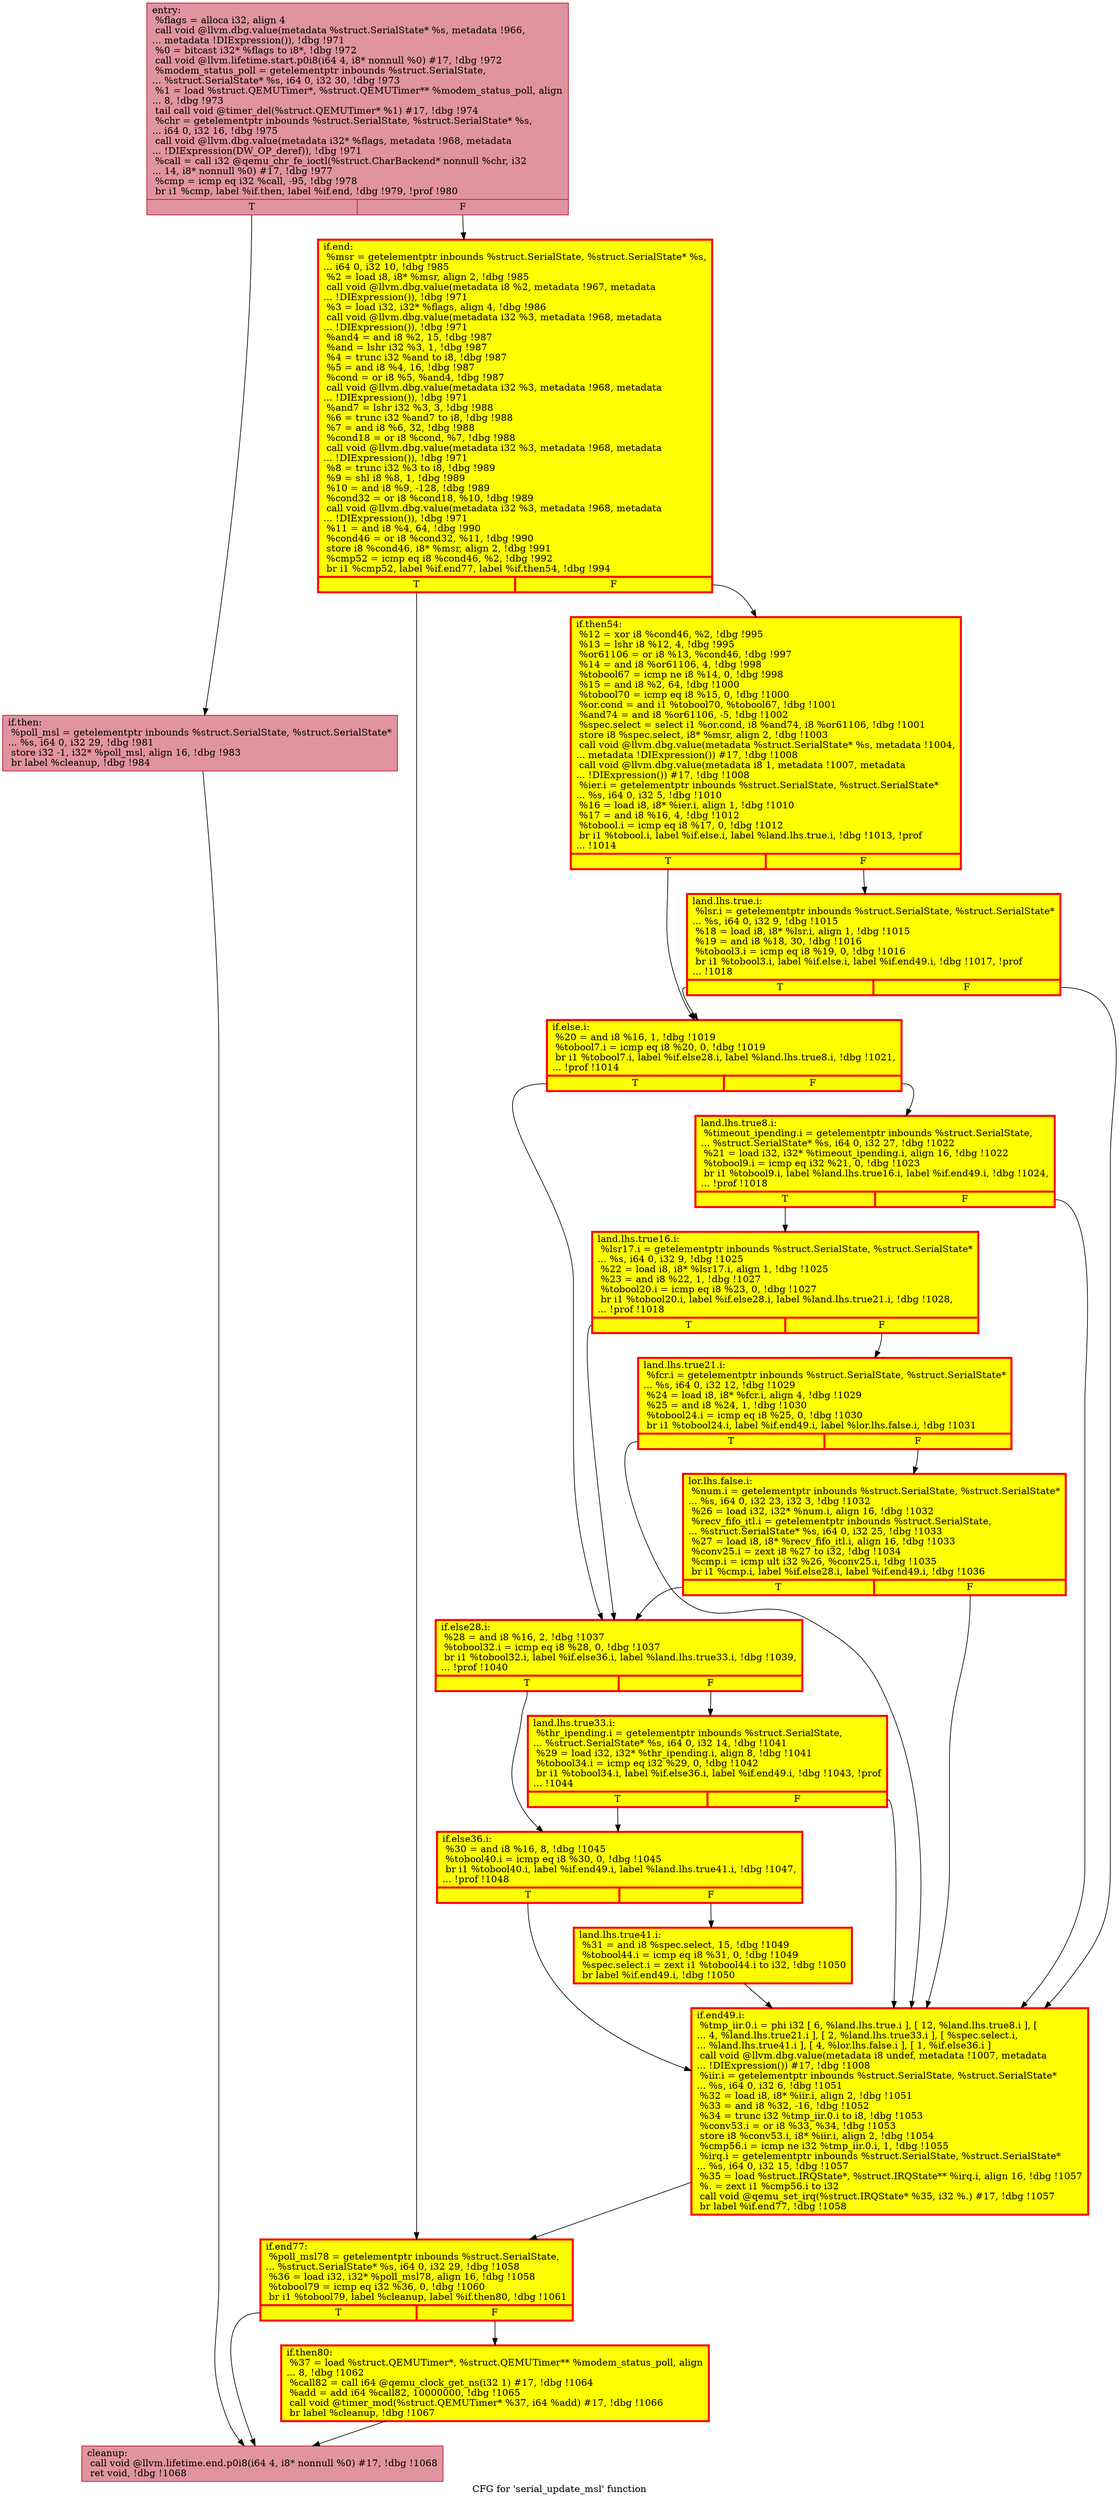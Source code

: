 digraph "CFG for 'serial_update_msl' function" {
	label="CFG for 'serial_update_msl' function";

	Node0x5588d3fe4290 [shape=record,color="#b70d28ff", style=filled, fillcolor="#b70d2870",label="{entry:\l  %flags = alloca i32, align 4\l  call void @llvm.dbg.value(metadata %struct.SerialState* %s, metadata !966,\l... metadata !DIExpression()), !dbg !971\l  %0 = bitcast i32* %flags to i8*, !dbg !972\l  call void @llvm.lifetime.start.p0i8(i64 4, i8* nonnull %0) #17, !dbg !972\l  %modem_status_poll = getelementptr inbounds %struct.SerialState,\l... %struct.SerialState* %s, i64 0, i32 30, !dbg !973\l  %1 = load %struct.QEMUTimer*, %struct.QEMUTimer** %modem_status_poll, align\l... 8, !dbg !973\l  tail call void @timer_del(%struct.QEMUTimer* %1) #17, !dbg !974\l  %chr = getelementptr inbounds %struct.SerialState, %struct.SerialState* %s,\l... i64 0, i32 16, !dbg !975\l  call void @llvm.dbg.value(metadata i32* %flags, metadata !968, metadata\l... !DIExpression(DW_OP_deref)), !dbg !971\l  %call = call i32 @qemu_chr_fe_ioctl(%struct.CharBackend* nonnull %chr, i32\l... 14, i8* nonnull %0) #17, !dbg !977\l  %cmp = icmp eq i32 %call, -95, !dbg !978\l  br i1 %cmp, label %if.then, label %if.end, !dbg !979, !prof !980\l|{<s0>T|<s1>F}}"];
	Node0x5588d3fe4290:s0 -> Node0x5588d40cf410;
	Node0x5588d3fe4290:s1 -> Node0x5588d40cf460;
	Node0x5588d40cf410 [shape=record,color="#b70d28ff", style=filled, fillcolor="#b70d2870",label="{if.then:                                          \l  %poll_msl = getelementptr inbounds %struct.SerialState, %struct.SerialState*\l... %s, i64 0, i32 29, !dbg !981\l  store i32 -1, i32* %poll_msl, align 16, !dbg !983\l  br label %cleanup, !dbg !984\l}"];
	Node0x5588d40cf410 -> Node0x5588d40cfe20;
	Node0x5588d40cf460 [shape=record,penwidth=3.0, style="filled", color="red", fillcolor="yellow",label="{if.end:                                           \l  %msr = getelementptr inbounds %struct.SerialState, %struct.SerialState* %s,\l... i64 0, i32 10, !dbg !985\l  %2 = load i8, i8* %msr, align 2, !dbg !985\l  call void @llvm.dbg.value(metadata i8 %2, metadata !967, metadata\l... !DIExpression()), !dbg !971\l  %3 = load i32, i32* %flags, align 4, !dbg !986\l  call void @llvm.dbg.value(metadata i32 %3, metadata !968, metadata\l... !DIExpression()), !dbg !971\l  %and4 = and i8 %2, 15, !dbg !987\l  %and = lshr i32 %3, 1, !dbg !987\l  %4 = trunc i32 %and to i8, !dbg !987\l  %5 = and i8 %4, 16, !dbg !987\l  %cond = or i8 %5, %and4, !dbg !987\l  call void @llvm.dbg.value(metadata i32 %3, metadata !968, metadata\l... !DIExpression()), !dbg !971\l  %and7 = lshr i32 %3, 3, !dbg !988\l  %6 = trunc i32 %and7 to i8, !dbg !988\l  %7 = and i8 %6, 32, !dbg !988\l  %cond18 = or i8 %cond, %7, !dbg !988\l  call void @llvm.dbg.value(metadata i32 %3, metadata !968, metadata\l... !DIExpression()), !dbg !971\l  %8 = trunc i32 %3 to i8, !dbg !989\l  %9 = shl i8 %8, 1, !dbg !989\l  %10 = and i8 %9, -128, !dbg !989\l  %cond32 = or i8 %cond18, %10, !dbg !989\l  call void @llvm.dbg.value(metadata i32 %3, metadata !968, metadata\l... !DIExpression()), !dbg !971\l  %11 = and i8 %4, 64, !dbg !990\l  %cond46 = or i8 %cond32, %11, !dbg !990\l  store i8 %cond46, i8* %msr, align 2, !dbg !991\l  %cmp52 = icmp eq i8 %cond46, %2, !dbg !992\l  br i1 %cmp52, label %if.end77, label %if.then54, !dbg !994\l|{<s0>T|<s1>F}}"];
	Node0x5588d40cf460:s0 -> Node0x5588d40d4bf0;
	Node0x5588d40cf460:s1 -> Node0x5588d40d4b80;
	Node0x5588d40d4b80 [shape=record,penwidth=3.0, style="filled", color="red", fillcolor="yellow",label="{if.then54:                                        \l  %12 = xor i8 %cond46, %2, !dbg !995\l  %13 = lshr i8 %12, 4, !dbg !995\l  %or61106 = or i8 %13, %cond46, !dbg !997\l  %14 = and i8 %or61106, 4, !dbg !998\l  %tobool67 = icmp ne i8 %14, 0, !dbg !998\l  %15 = and i8 %2, 64, !dbg !1000\l  %tobool70 = icmp eq i8 %15, 0, !dbg !1000\l  %or.cond = and i1 %tobool70, %tobool67, !dbg !1001\l  %and74 = and i8 %or61106, -5, !dbg !1002\l  %spec.select = select i1 %or.cond, i8 %and74, i8 %or61106, !dbg !1001\l  store i8 %spec.select, i8* %msr, align 2, !dbg !1003\l  call void @llvm.dbg.value(metadata %struct.SerialState* %s, metadata !1004,\l... metadata !DIExpression()) #17, !dbg !1008\l  call void @llvm.dbg.value(metadata i8 1, metadata !1007, metadata\l... !DIExpression()) #17, !dbg !1008\l  %ier.i = getelementptr inbounds %struct.SerialState, %struct.SerialState*\l... %s, i64 0, i32 5, !dbg !1010\l  %16 = load i8, i8* %ier.i, align 1, !dbg !1010\l  %17 = and i8 %16, 4, !dbg !1012\l  %tobool.i = icmp eq i8 %17, 0, !dbg !1012\l  br i1 %tobool.i, label %if.else.i, label %land.lhs.true.i, !dbg !1013, !prof\l... !1014\l|{<s0>T|<s1>F}}"];
	Node0x5588d40d4b80:s0 -> Node0x5588d4099280;
	Node0x5588d40d4b80:s1 -> Node0x5588d407e430;
	Node0x5588d407e430 [shape=record,penwidth=3.0, style="filled", color="red", fillcolor="yellow",label="{land.lhs.true.i:                                  \l  %lsr.i = getelementptr inbounds %struct.SerialState, %struct.SerialState*\l... %s, i64 0, i32 9, !dbg !1015\l  %18 = load i8, i8* %lsr.i, align 1, !dbg !1015\l  %19 = and i8 %18, 30, !dbg !1016\l  %tobool3.i = icmp eq i8 %19, 0, !dbg !1016\l  br i1 %tobool3.i, label %if.else.i, label %if.end49.i, !dbg !1017, !prof\l... !1018\l|{<s0>T|<s1>F}}"];
	Node0x5588d407e430:s0 -> Node0x5588d4099280;
	Node0x5588d407e430:s1 -> Node0x5588d4068190;
	Node0x5588d4099280 [shape=record,penwidth=3.0, style="filled", color="red", fillcolor="yellow",label="{if.else.i:                                        \l  %20 = and i8 %16, 1, !dbg !1019\l  %tobool7.i = icmp eq i8 %20, 0, !dbg !1019\l  br i1 %tobool7.i, label %if.else28.i, label %land.lhs.true8.i, !dbg !1021,\l... !prof !1014\l|{<s0>T|<s1>F}}"];
	Node0x5588d4099280:s0 -> Node0x5588d40d4120;
	Node0x5588d4099280:s1 -> Node0x5588d412e730;
	Node0x5588d412e730 [shape=record,penwidth=3.0, style="filled", color="red", fillcolor="yellow",label="{land.lhs.true8.i:                                 \l  %timeout_ipending.i = getelementptr inbounds %struct.SerialState,\l... %struct.SerialState* %s, i64 0, i32 27, !dbg !1022\l  %21 = load i32, i32* %timeout_ipending.i, align 16, !dbg !1022\l  %tobool9.i = icmp eq i32 %21, 0, !dbg !1023\l  br i1 %tobool9.i, label %land.lhs.true16.i, label %if.end49.i, !dbg !1024,\l... !prof !1018\l|{<s0>T|<s1>F}}"];
	Node0x5588d412e730:s0 -> Node0x5588d425c320;
	Node0x5588d412e730:s1 -> Node0x5588d4068190;
	Node0x5588d425c320 [shape=record,penwidth=3.0, style="filled", color="red", fillcolor="yellow",label="{land.lhs.true16.i:                                \l  %lsr17.i = getelementptr inbounds %struct.SerialState, %struct.SerialState*\l... %s, i64 0, i32 9, !dbg !1025\l  %22 = load i8, i8* %lsr17.i, align 1, !dbg !1025\l  %23 = and i8 %22, 1, !dbg !1027\l  %tobool20.i = icmp eq i8 %23, 0, !dbg !1027\l  br i1 %tobool20.i, label %if.else28.i, label %land.lhs.true21.i, !dbg !1028,\l... !prof !1018\l|{<s0>T|<s1>F}}"];
	Node0x5588d425c320:s0 -> Node0x5588d40d4120;
	Node0x5588d425c320:s1 -> Node0x5588d40a5e80;
	Node0x5588d40a5e80 [shape=record,penwidth=3.0, style="filled", color="red", fillcolor="yellow",label="{land.lhs.true21.i:                                \l  %fcr.i = getelementptr inbounds %struct.SerialState, %struct.SerialState*\l... %s, i64 0, i32 12, !dbg !1029\l  %24 = load i8, i8* %fcr.i, align 4, !dbg !1029\l  %25 = and i8 %24, 1, !dbg !1030\l  %tobool24.i = icmp eq i8 %25, 0, !dbg !1030\l  br i1 %tobool24.i, label %if.end49.i, label %lor.lhs.false.i, !dbg !1031\l|{<s0>T|<s1>F}}"];
	Node0x5588d40a5e80:s0 -> Node0x5588d4068190;
	Node0x5588d40a5e80:s1 -> Node0x5588d4068020;
	Node0x5588d4068020 [shape=record,penwidth=3.0, style="filled", color="red", fillcolor="yellow",label="{lor.lhs.false.i:                                  \l  %num.i = getelementptr inbounds %struct.SerialState, %struct.SerialState*\l... %s, i64 0, i32 23, i32 3, !dbg !1032\l  %26 = load i32, i32* %num.i, align 16, !dbg !1032\l  %recv_fifo_itl.i = getelementptr inbounds %struct.SerialState,\l... %struct.SerialState* %s, i64 0, i32 25, !dbg !1033\l  %27 = load i8, i8* %recv_fifo_itl.i, align 16, !dbg !1033\l  %conv25.i = zext i8 %27 to i32, !dbg !1034\l  %cmp.i = icmp ult i32 %26, %conv25.i, !dbg !1035\l  br i1 %cmp.i, label %if.else28.i, label %if.end49.i, !dbg !1036\l|{<s0>T|<s1>F}}"];
	Node0x5588d4068020:s0 -> Node0x5588d40d4120;
	Node0x5588d4068020:s1 -> Node0x5588d4068190;
	Node0x5588d40d4120 [shape=record,penwidth=3.0, style="filled", color="red", fillcolor="yellow",label="{if.else28.i:                                      \l  %28 = and i8 %16, 2, !dbg !1037\l  %tobool32.i = icmp eq i8 %28, 0, !dbg !1037\l  br i1 %tobool32.i, label %if.else36.i, label %land.lhs.true33.i, !dbg !1039,\l... !prof !1040\l|{<s0>T|<s1>F}}"];
	Node0x5588d40d4120:s0 -> Node0x5588d40d63c0;
	Node0x5588d40d4120:s1 -> Node0x5588d40d2cd0;
	Node0x5588d40d2cd0 [shape=record,penwidth=3.0, style="filled", color="red", fillcolor="yellow",label="{land.lhs.true33.i:                                \l  %thr_ipending.i = getelementptr inbounds %struct.SerialState,\l... %struct.SerialState* %s, i64 0, i32 14, !dbg !1041\l  %29 = load i32, i32* %thr_ipending.i, align 8, !dbg !1041\l  %tobool34.i = icmp eq i32 %29, 0, !dbg !1042\l  br i1 %tobool34.i, label %if.else36.i, label %if.end49.i, !dbg !1043, !prof\l... !1044\l|{<s0>T|<s1>F}}"];
	Node0x5588d40d2cd0:s0 -> Node0x5588d40d63c0;
	Node0x5588d40d2cd0:s1 -> Node0x5588d4068190;
	Node0x5588d40d63c0 [shape=record,penwidth=3.0, style="filled", color="red", fillcolor="yellow",label="{if.else36.i:                                      \l  %30 = and i8 %16, 8, !dbg !1045\l  %tobool40.i = icmp eq i8 %30, 0, !dbg !1045\l  br i1 %tobool40.i, label %if.end49.i, label %land.lhs.true41.i, !dbg !1047,\l... !prof !1048\l|{<s0>T|<s1>F}}"];
	Node0x5588d40d63c0:s0 -> Node0x5588d4068190;
	Node0x5588d40d63c0:s1 -> Node0x5588d40d4420;
	Node0x5588d40d4420 [shape=record,penwidth=3.0, style="filled", color="red", fillcolor="yellow",label="{land.lhs.true41.i:                                \l  %31 = and i8 %spec.select, 15, !dbg !1049\l  %tobool44.i = icmp eq i8 %31, 0, !dbg !1049\l  %spec.select.i = zext i1 %tobool44.i to i32, !dbg !1050\l  br label %if.end49.i, !dbg !1050\l}"];
	Node0x5588d40d4420 -> Node0x5588d4068190;
	Node0x5588d4068190 [shape=record,penwidth=3.0, style="filled", color="red", fillcolor="yellow",label="{if.end49.i:                                       \l  %tmp_iir.0.i = phi i32 [ 6, %land.lhs.true.i ], [ 12, %land.lhs.true8.i ], [\l... 4, %land.lhs.true21.i ], [ 2, %land.lhs.true33.i ], [ %spec.select.i,\l... %land.lhs.true41.i ], [ 4, %lor.lhs.false.i ], [ 1, %if.else36.i ]\l  call void @llvm.dbg.value(metadata i8 undef, metadata !1007, metadata\l... !DIExpression()) #17, !dbg !1008\l  %iir.i = getelementptr inbounds %struct.SerialState, %struct.SerialState*\l... %s, i64 0, i32 6, !dbg !1051\l  %32 = load i8, i8* %iir.i, align 2, !dbg !1051\l  %33 = and i8 %32, -16, !dbg !1052\l  %34 = trunc i32 %tmp_iir.0.i to i8, !dbg !1053\l  %conv53.i = or i8 %33, %34, !dbg !1053\l  store i8 %conv53.i, i8* %iir.i, align 2, !dbg !1054\l  %cmp56.i = icmp ne i32 %tmp_iir.0.i, 1, !dbg !1055\l  %irq.i = getelementptr inbounds %struct.SerialState, %struct.SerialState*\l... %s, i64 0, i32 15, !dbg !1057\l  %35 = load %struct.IRQState*, %struct.IRQState** %irq.i, align 16, !dbg !1057\l  %. = zext i1 %cmp56.i to i32\l  call void @qemu_set_irq(%struct.IRQState* %35, i32 %.) #17, !dbg !1057\l  br label %if.end77, !dbg !1058\l}"];
	Node0x5588d4068190 -> Node0x5588d40d4bf0;
	Node0x5588d40d4bf0 [shape=record,penwidth=3.0, style="filled", color="red", fillcolor="yellow",label="{if.end77:                                         \l  %poll_msl78 = getelementptr inbounds %struct.SerialState,\l... %struct.SerialState* %s, i64 0, i32 29, !dbg !1058\l  %36 = load i32, i32* %poll_msl78, align 16, !dbg !1058\l  %tobool79 = icmp eq i32 %36, 0, !dbg !1060\l  br i1 %tobool79, label %cleanup, label %if.then80, !dbg !1061\l|{<s0>T|<s1>F}}"];
	Node0x5588d40d4bf0:s0 -> Node0x5588d40cfe20;
	Node0x5588d40d4bf0:s1 -> Node0x5588d40d7b00;
	Node0x5588d40d7b00 [shape=record,penwidth=3.0, style="filled", color="red", fillcolor="yellow",label="{if.then80:                                        \l  %37 = load %struct.QEMUTimer*, %struct.QEMUTimer** %modem_status_poll, align\l... 8, !dbg !1062\l  %call82 = call i64 @qemu_clock_get_ns(i32 1) #17, !dbg !1064\l  %add = add i64 %call82, 10000000, !dbg !1065\l  call void @timer_mod(%struct.QEMUTimer* %37, i64 %add) #17, !dbg !1066\l  br label %cleanup, !dbg !1067\l}"];
	Node0x5588d40d7b00 -> Node0x5588d40cfe20;
	Node0x5588d40cfe20 [shape=record,color="#b70d28ff", style=filled, fillcolor="#b70d2870",label="{cleanup:                                          \l  call void @llvm.lifetime.end.p0i8(i64 4, i8* nonnull %0) #17, !dbg !1068\l  ret void, !dbg !1068\l}"];
}

